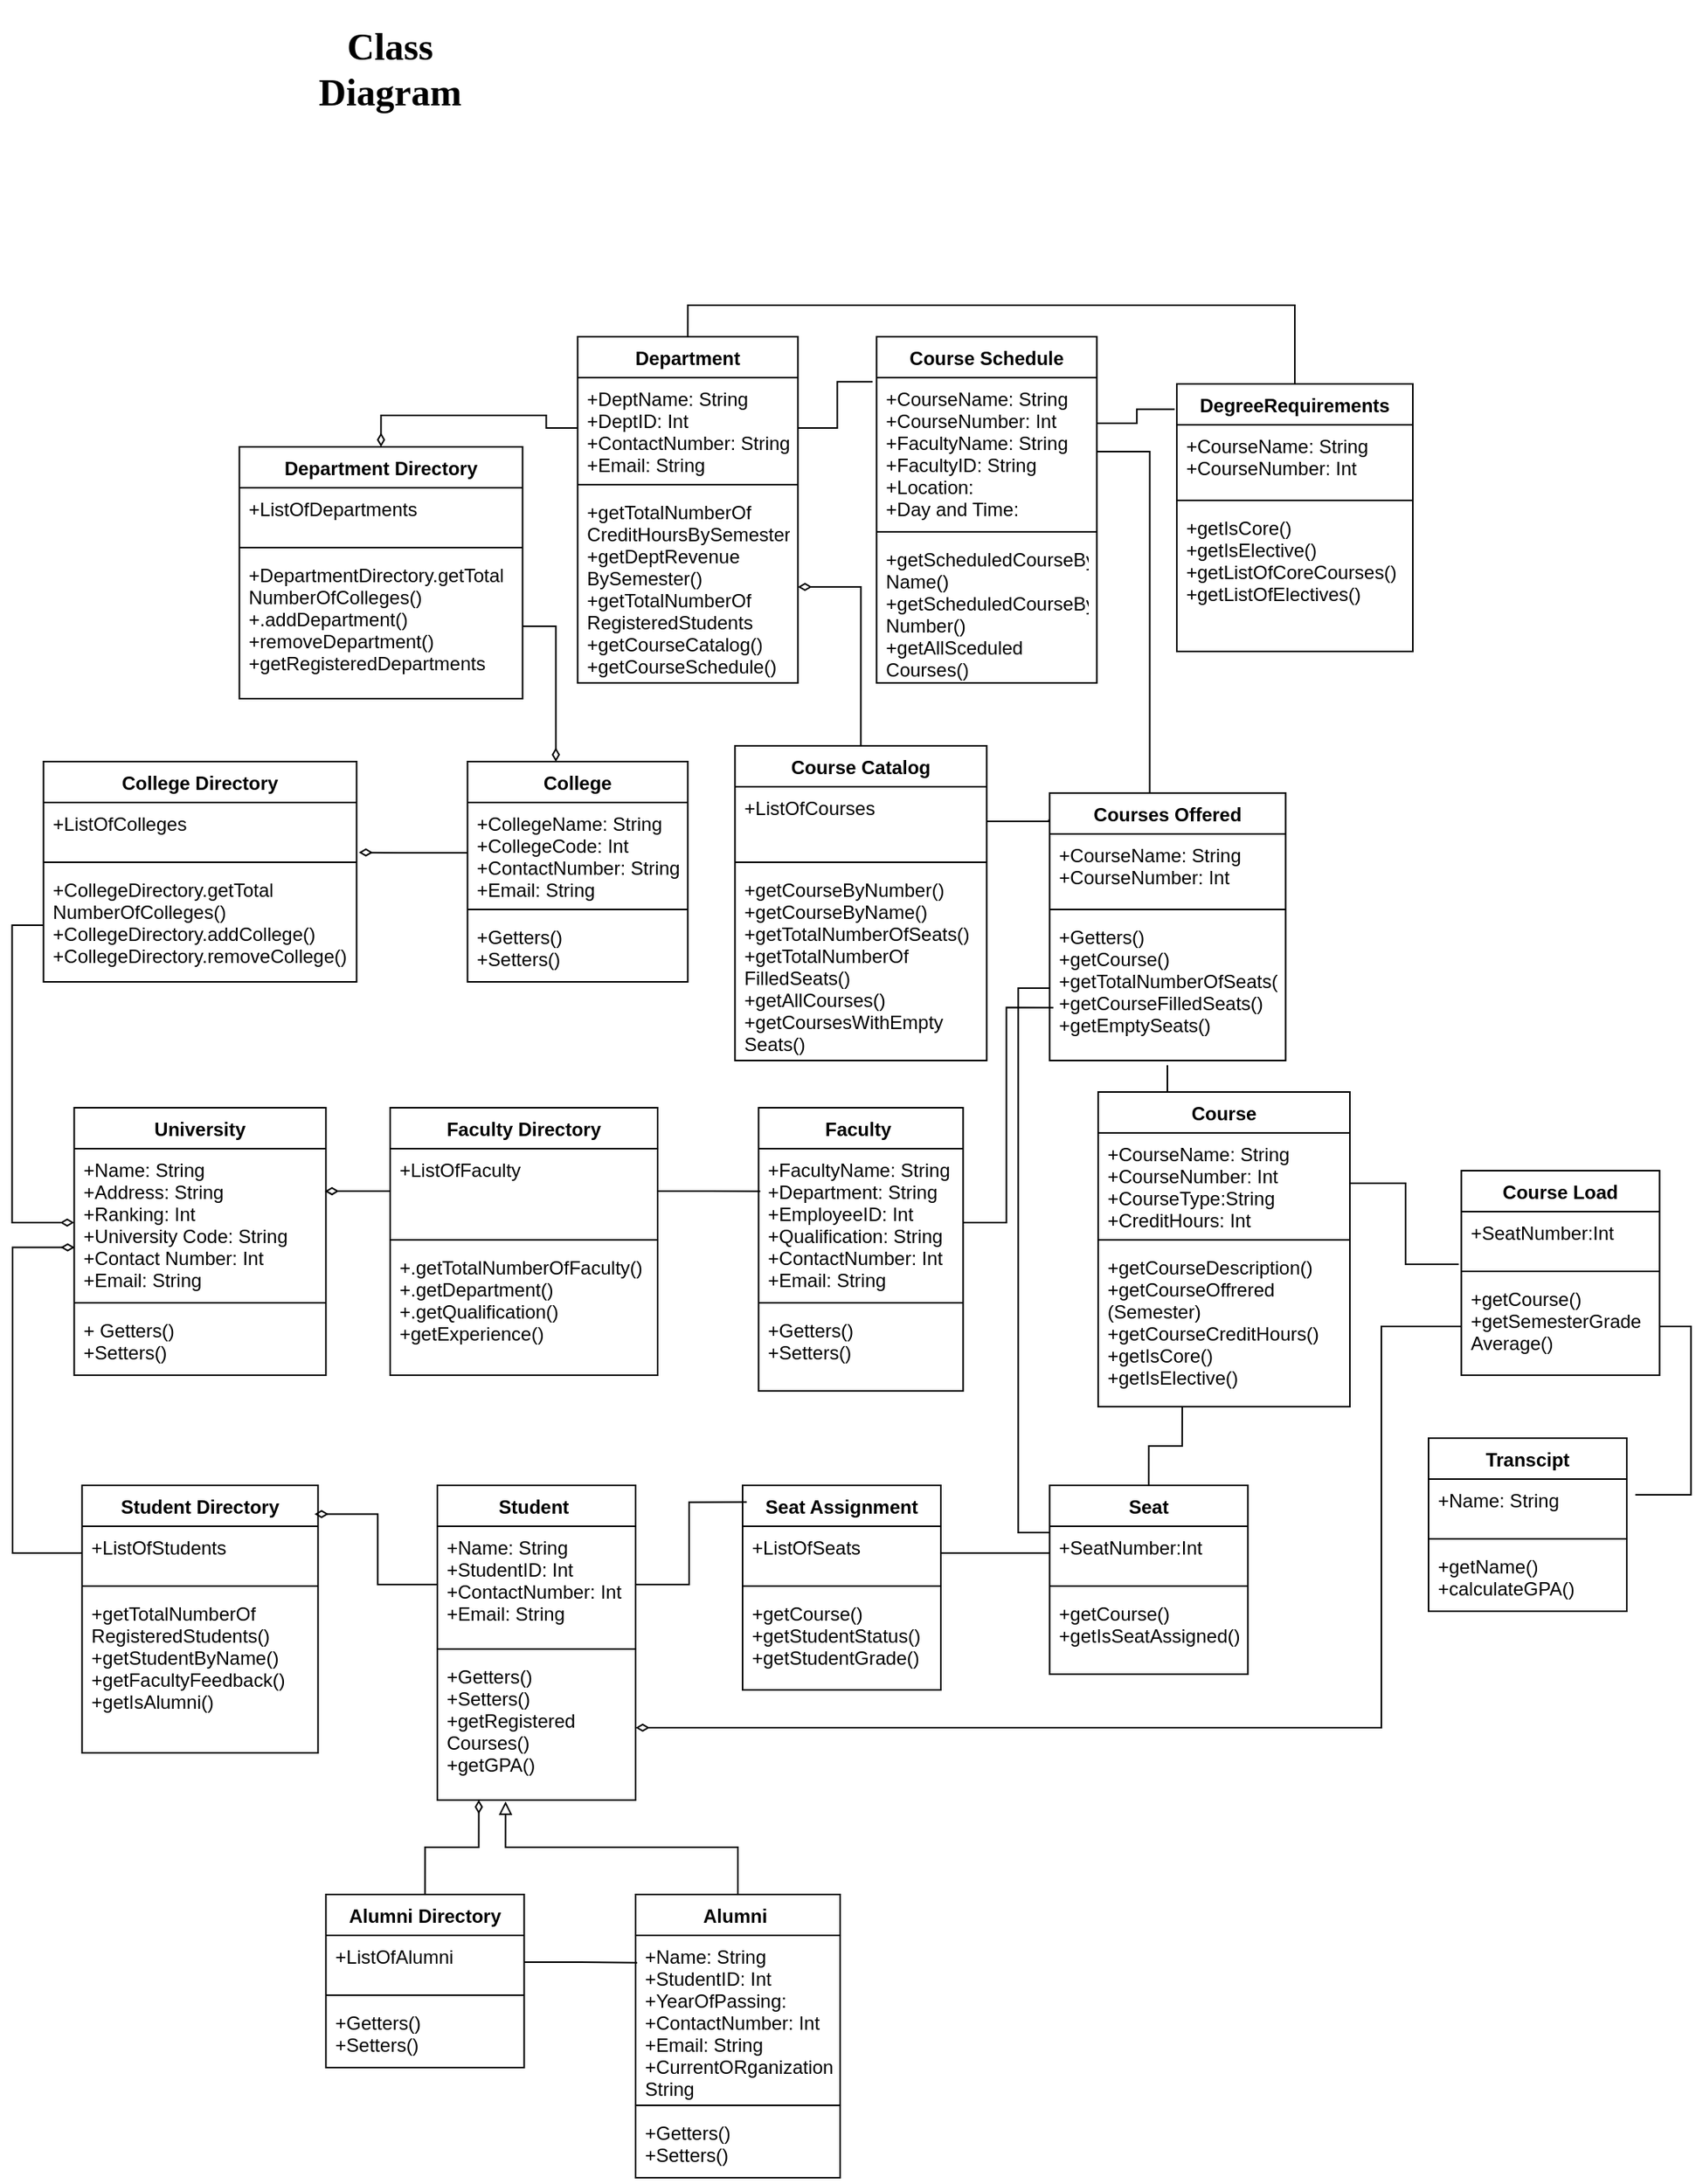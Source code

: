 <mxfile version="12.7.7" type="device"><diagram id="C5RBs43oDa-KdzZeNtuy" name="Page-1"><mxGraphModel dx="2048" dy="1814" grid="1" gridSize="10" guides="1" tooltips="1" connect="1" arrows="1" fold="1" page="1" pageScale="1" pageWidth="827" pageHeight="1169" math="0" shadow="0"><root><mxCell id="WIyWlLk6GJQsqaUBKTNV-0"/><mxCell id="WIyWlLk6GJQsqaUBKTNV-1" parent="WIyWlLk6GJQsqaUBKTNV-0"/><mxCell id="NPdK6EDK2dZAeEgokAKD-0" value="&lt;h2&gt;&lt;font face=&quot;Times New Roman&quot; style=&quot;font-size: 24px&quot;&gt;Class Diagram&lt;/font&gt;&lt;/h2&gt;" style="text;html=1;strokeColor=none;fillColor=none;align=center;verticalAlign=middle;whiteSpace=wrap;rounded=0;" vertex="1" parent="WIyWlLk6GJQsqaUBKTNV-1"><mxGeometry x="-370" y="-830" width="40" height="20" as="geometry"/></mxCell><mxCell id="NPdK6EDK2dZAeEgokAKD-1" value="University" style="swimlane;fontStyle=1;align=center;verticalAlign=top;childLayout=stackLayout;horizontal=1;startSize=26;horizontalStack=0;resizeParent=1;resizeParentMax=0;resizeLast=0;collapsible=1;marginBottom=0;" vertex="1" parent="WIyWlLk6GJQsqaUBKTNV-1"><mxGeometry x="-550.83" y="-160" width="160" height="170" as="geometry"/></mxCell><mxCell id="NPdK6EDK2dZAeEgokAKD-2" value="+Name: String &#10;+Address: String&#10;+Ranking: Int&#10;+University Code: String&#10;+Contact Number: Int&#10;+Email: String" style="text;strokeColor=none;fillColor=none;align=left;verticalAlign=top;spacingLeft=4;spacingRight=4;overflow=hidden;rotatable=0;points=[[0,0.5],[1,0.5]];portConstraint=eastwest;" vertex="1" parent="NPdK6EDK2dZAeEgokAKD-1"><mxGeometry y="26" width="160" height="94" as="geometry"/></mxCell><mxCell id="NPdK6EDK2dZAeEgokAKD-3" value="" style="line;strokeWidth=1;fillColor=none;align=left;verticalAlign=middle;spacingTop=-1;spacingLeft=3;spacingRight=3;rotatable=0;labelPosition=right;points=[];portConstraint=eastwest;" vertex="1" parent="NPdK6EDK2dZAeEgokAKD-1"><mxGeometry y="120" width="160" height="8" as="geometry"/></mxCell><mxCell id="NPdK6EDK2dZAeEgokAKD-4" value="+ Getters()&#10;+Setters()" style="text;strokeColor=none;fillColor=none;align=left;verticalAlign=top;spacingLeft=4;spacingRight=4;overflow=hidden;rotatable=0;points=[[0,0.5],[1,0.5]];portConstraint=eastwest;" vertex="1" parent="NPdK6EDK2dZAeEgokAKD-1"><mxGeometry y="128" width="160" height="42" as="geometry"/></mxCell><mxCell id="NPdK6EDK2dZAeEgokAKD-5" value="College Directory" style="swimlane;fontStyle=1;align=center;verticalAlign=top;childLayout=stackLayout;horizontal=1;startSize=26;horizontalStack=0;resizeParent=1;resizeParentMax=0;resizeLast=0;collapsible=1;marginBottom=0;" vertex="1" parent="WIyWlLk6GJQsqaUBKTNV-1"><mxGeometry x="-570.33" y="-380" width="199" height="140" as="geometry"/></mxCell><mxCell id="NPdK6EDK2dZAeEgokAKD-6" value="+ListOfColleges" style="text;strokeColor=none;fillColor=none;align=left;verticalAlign=top;spacingLeft=4;spacingRight=4;overflow=hidden;rotatable=0;points=[[0,0.5],[1,0.5]];portConstraint=eastwest;" vertex="1" parent="NPdK6EDK2dZAeEgokAKD-5"><mxGeometry y="26" width="199" height="34" as="geometry"/></mxCell><mxCell id="NPdK6EDK2dZAeEgokAKD-7" value="" style="line;strokeWidth=1;fillColor=none;align=left;verticalAlign=middle;spacingTop=-1;spacingLeft=3;spacingRight=3;rotatable=0;labelPosition=right;points=[];portConstraint=eastwest;" vertex="1" parent="NPdK6EDK2dZAeEgokAKD-5"><mxGeometry y="60" width="199" height="8" as="geometry"/></mxCell><mxCell id="NPdK6EDK2dZAeEgokAKD-8" value="+CollegeDirectory.getTotal&#10;NumberOfColleges()&#10;+CollegeDirectory.addCollege()&#10;+CollegeDirectory.removeCollege()" style="text;strokeColor=none;fillColor=none;align=left;verticalAlign=top;spacingLeft=4;spacingRight=4;overflow=hidden;rotatable=0;points=[[0,0.5],[1,0.5]];portConstraint=eastwest;" vertex="1" parent="NPdK6EDK2dZAeEgokAKD-5"><mxGeometry y="68" width="199" height="72" as="geometry"/></mxCell><mxCell id="NPdK6EDK2dZAeEgokAKD-13" value="Department Directory" style="swimlane;fontStyle=1;align=center;verticalAlign=top;childLayout=stackLayout;horizontal=1;startSize=26;horizontalStack=0;resizeParent=1;resizeParentMax=0;resizeLast=0;collapsible=1;marginBottom=0;" vertex="1" parent="WIyWlLk6GJQsqaUBKTNV-1"><mxGeometry x="-445.83" y="-580" width="180" height="160" as="geometry"/></mxCell><mxCell id="NPdK6EDK2dZAeEgokAKD-14" value="+ListOfDepartments" style="text;strokeColor=none;fillColor=none;align=left;verticalAlign=top;spacingLeft=4;spacingRight=4;overflow=hidden;rotatable=0;points=[[0,0.5],[1,0.5]];portConstraint=eastwest;" vertex="1" parent="NPdK6EDK2dZAeEgokAKD-13"><mxGeometry y="26" width="180" height="34" as="geometry"/></mxCell><mxCell id="NPdK6EDK2dZAeEgokAKD-15" value="" style="line;strokeWidth=1;fillColor=none;align=left;verticalAlign=middle;spacingTop=-1;spacingLeft=3;spacingRight=3;rotatable=0;labelPosition=right;points=[];portConstraint=eastwest;" vertex="1" parent="NPdK6EDK2dZAeEgokAKD-13"><mxGeometry y="60" width="180" height="8" as="geometry"/></mxCell><mxCell id="NPdK6EDK2dZAeEgokAKD-16" value="+DepartmentDirectory.getTotal&#10;NumberOfColleges()&#10;+.addDepartment()&#10;+removeDepartment()&#10;+getRegisteredDepartments" style="text;strokeColor=none;fillColor=none;align=left;verticalAlign=top;spacingLeft=4;spacingRight=4;overflow=hidden;rotatable=0;points=[[0,0.5],[1,0.5]];portConstraint=eastwest;" vertex="1" parent="NPdK6EDK2dZAeEgokAKD-13"><mxGeometry y="68" width="180" height="92" as="geometry"/></mxCell><mxCell id="NPdK6EDK2dZAeEgokAKD-23" value="Department" style="swimlane;fontStyle=1;align=center;verticalAlign=top;childLayout=stackLayout;horizontal=1;startSize=26;horizontalStack=0;resizeParent=1;resizeParentMax=0;resizeLast=0;collapsible=1;marginBottom=0;" vertex="1" parent="WIyWlLk6GJQsqaUBKTNV-1"><mxGeometry x="-230.83" y="-650" width="140" height="220" as="geometry"/></mxCell><mxCell id="NPdK6EDK2dZAeEgokAKD-24" value="+DeptName: String&#10;+DeptID: Int&#10;+ContactNumber: String&#10;+Email: String" style="text;strokeColor=none;fillColor=none;align=left;verticalAlign=top;spacingLeft=4;spacingRight=4;overflow=hidden;rotatable=0;points=[[0,0.5],[1,0.5]];portConstraint=eastwest;" vertex="1" parent="NPdK6EDK2dZAeEgokAKD-23"><mxGeometry y="26" width="140" height="64" as="geometry"/></mxCell><mxCell id="NPdK6EDK2dZAeEgokAKD-25" value="" style="line;strokeWidth=1;fillColor=none;align=left;verticalAlign=middle;spacingTop=-1;spacingLeft=3;spacingRight=3;rotatable=0;labelPosition=right;points=[];portConstraint=eastwest;" vertex="1" parent="NPdK6EDK2dZAeEgokAKD-23"><mxGeometry y="90" width="140" height="8" as="geometry"/></mxCell><mxCell id="NPdK6EDK2dZAeEgokAKD-26" value="+getTotalNumberOf&#10;CreditHoursBySemester()&#10;+getDeptRevenue&#10;BySemester()&#10;+getTotalNumberOf&#10;RegisteredStudents&#10;+getCourseCatalog()&#10;+getCourseSchedule()" style="text;strokeColor=none;fillColor=none;align=left;verticalAlign=top;spacingLeft=4;spacingRight=4;overflow=hidden;rotatable=0;points=[[0,0.5],[1,0.5]];portConstraint=eastwest;" vertex="1" parent="NPdK6EDK2dZAeEgokAKD-23"><mxGeometry y="98" width="140" height="122" as="geometry"/></mxCell><mxCell id="NPdK6EDK2dZAeEgokAKD-30" value="College" style="swimlane;fontStyle=1;align=center;verticalAlign=top;childLayout=stackLayout;horizontal=1;startSize=26;horizontalStack=0;resizeParent=1;resizeParentMax=0;resizeLast=0;collapsible=1;marginBottom=0;" vertex="1" parent="WIyWlLk6GJQsqaUBKTNV-1"><mxGeometry x="-300.83" y="-380" width="140" height="140" as="geometry"/></mxCell><mxCell id="NPdK6EDK2dZAeEgokAKD-31" value="+CollegeName: String&#10;+CollegeCode: Int&#10;+ContactNumber: String&#10;+Email: String" style="text;strokeColor=none;fillColor=none;align=left;verticalAlign=top;spacingLeft=4;spacingRight=4;overflow=hidden;rotatable=0;points=[[0,0.5],[1,0.5]];portConstraint=eastwest;" vertex="1" parent="NPdK6EDK2dZAeEgokAKD-30"><mxGeometry y="26" width="140" height="64" as="geometry"/></mxCell><mxCell id="NPdK6EDK2dZAeEgokAKD-32" value="" style="line;strokeWidth=1;fillColor=none;align=left;verticalAlign=middle;spacingTop=-1;spacingLeft=3;spacingRight=3;rotatable=0;labelPosition=right;points=[];portConstraint=eastwest;" vertex="1" parent="NPdK6EDK2dZAeEgokAKD-30"><mxGeometry y="90" width="140" height="8" as="geometry"/></mxCell><mxCell id="NPdK6EDK2dZAeEgokAKD-33" value="+Getters()&#10;+Setters()" style="text;strokeColor=none;fillColor=none;align=left;verticalAlign=top;spacingLeft=4;spacingRight=4;overflow=hidden;rotatable=0;points=[[0,0.5],[1,0.5]];portConstraint=eastwest;" vertex="1" parent="NPdK6EDK2dZAeEgokAKD-30"><mxGeometry y="98" width="140" height="42" as="geometry"/></mxCell><mxCell id="NPdK6EDK2dZAeEgokAKD-36" value="Faculty Directory" style="swimlane;fontStyle=1;align=center;verticalAlign=top;childLayout=stackLayout;horizontal=1;startSize=26;horizontalStack=0;resizeParent=1;resizeParentMax=0;resizeLast=0;collapsible=1;marginBottom=0;" vertex="1" parent="WIyWlLk6GJQsqaUBKTNV-1"><mxGeometry x="-350.0" y="-160" width="170" height="170" as="geometry"/></mxCell><mxCell id="NPdK6EDK2dZAeEgokAKD-37" value="+ListOfFaculty" style="text;strokeColor=none;fillColor=none;align=left;verticalAlign=top;spacingLeft=4;spacingRight=4;overflow=hidden;rotatable=0;points=[[0,0.5],[1,0.5]];portConstraint=eastwest;" vertex="1" parent="NPdK6EDK2dZAeEgokAKD-36"><mxGeometry y="26" width="170" height="54" as="geometry"/></mxCell><mxCell id="NPdK6EDK2dZAeEgokAKD-38" value="" style="line;strokeWidth=1;fillColor=none;align=left;verticalAlign=middle;spacingTop=-1;spacingLeft=3;spacingRight=3;rotatable=0;labelPosition=right;points=[];portConstraint=eastwest;" vertex="1" parent="NPdK6EDK2dZAeEgokAKD-36"><mxGeometry y="80" width="170" height="8" as="geometry"/></mxCell><mxCell id="NPdK6EDK2dZAeEgokAKD-39" value="+.getTotalNumberOfFaculty()&#10;+.getDepartment()&#10;+.getQualification()&#10;+getExperience()" style="text;strokeColor=none;fillColor=none;align=left;verticalAlign=top;spacingLeft=4;spacingRight=4;overflow=hidden;rotatable=0;points=[[0,0.5],[1,0.5]];portConstraint=eastwest;" vertex="1" parent="NPdK6EDK2dZAeEgokAKD-36"><mxGeometry y="88" width="170" height="82" as="geometry"/></mxCell><mxCell id="NPdK6EDK2dZAeEgokAKD-47" value="Faculty " style="swimlane;fontStyle=1;align=center;verticalAlign=top;childLayout=stackLayout;horizontal=1;startSize=26;horizontalStack=0;resizeParent=1;resizeParentMax=0;resizeLast=0;collapsible=1;marginBottom=0;" vertex="1" parent="WIyWlLk6GJQsqaUBKTNV-1"><mxGeometry x="-115.83" y="-160" width="130" height="180" as="geometry"/></mxCell><mxCell id="NPdK6EDK2dZAeEgokAKD-48" value="+FacultyName: String &#10;+Department: String&#10;+EmployeeID: Int&#10;+Qualification: String&#10;+ContactNumber: Int&#10;+Email: String&#10;" style="text;strokeColor=none;fillColor=none;align=left;verticalAlign=top;spacingLeft=4;spacingRight=4;overflow=hidden;rotatable=0;points=[[0,0.5],[1,0.5]];portConstraint=eastwest;" vertex="1" parent="NPdK6EDK2dZAeEgokAKD-47"><mxGeometry y="26" width="130" height="94" as="geometry"/></mxCell><mxCell id="NPdK6EDK2dZAeEgokAKD-49" value="" style="line;strokeWidth=1;fillColor=none;align=left;verticalAlign=middle;spacingTop=-1;spacingLeft=3;spacingRight=3;rotatable=0;labelPosition=right;points=[];portConstraint=eastwest;" vertex="1" parent="NPdK6EDK2dZAeEgokAKD-47"><mxGeometry y="120" width="130" height="8" as="geometry"/></mxCell><mxCell id="NPdK6EDK2dZAeEgokAKD-50" value="+Getters()&#10;+Setters()" style="text;strokeColor=none;fillColor=none;align=left;verticalAlign=top;spacingLeft=4;spacingRight=4;overflow=hidden;rotatable=0;points=[[0,0.5],[1,0.5]];portConstraint=eastwest;" vertex="1" parent="NPdK6EDK2dZAeEgokAKD-47"><mxGeometry y="128" width="130" height="52" as="geometry"/></mxCell><mxCell id="NPdK6EDK2dZAeEgokAKD-147" style="edgeStyle=orthogonalEdgeStyle;rounded=0;orthogonalLoop=1;jettySize=auto;html=1;exitX=0.5;exitY=0;exitDx=0;exitDy=0;entryX=0.499;entryY=1.033;entryDx=0;entryDy=0;entryPerimeter=0;endArrow=none;endFill=0;" edge="1" parent="WIyWlLk6GJQsqaUBKTNV-1" source="NPdK6EDK2dZAeEgokAKD-51" target="NPdK6EDK2dZAeEgokAKD-114"><mxGeometry relative="1" as="geometry"/></mxCell><mxCell id="NPdK6EDK2dZAeEgokAKD-51" value="Course" style="swimlane;fontStyle=1;align=center;verticalAlign=top;childLayout=stackLayout;horizontal=1;startSize=26;horizontalStack=0;resizeParent=1;resizeParentMax=0;resizeLast=0;collapsible=1;marginBottom=0;" vertex="1" parent="WIyWlLk6GJQsqaUBKTNV-1"><mxGeometry x="100.0" y="-170" width="160" height="200" as="geometry"/></mxCell><mxCell id="NPdK6EDK2dZAeEgokAKD-52" value="+CourseName: String&#10;+CourseNumber: Int&#10;+CourseType:String&#10;+CreditHours: Int" style="text;strokeColor=none;fillColor=none;align=left;verticalAlign=top;spacingLeft=4;spacingRight=4;overflow=hidden;rotatable=0;points=[[0,0.5],[1,0.5]];portConstraint=eastwest;" vertex="1" parent="NPdK6EDK2dZAeEgokAKD-51"><mxGeometry y="26" width="160" height="64" as="geometry"/></mxCell><mxCell id="NPdK6EDK2dZAeEgokAKD-53" value="" style="line;strokeWidth=1;fillColor=none;align=left;verticalAlign=middle;spacingTop=-1;spacingLeft=3;spacingRight=3;rotatable=0;labelPosition=right;points=[];portConstraint=eastwest;" vertex="1" parent="NPdK6EDK2dZAeEgokAKD-51"><mxGeometry y="90" width="160" height="8" as="geometry"/></mxCell><mxCell id="NPdK6EDK2dZAeEgokAKD-54" value="+getCourseDescription()&#10;+getCourseOffrered&#10;(Semester)&#10;+getCourseCreditHours()&#10;+getIsCore()&#10;+getIsElective()" style="text;strokeColor=none;fillColor=none;align=left;verticalAlign=top;spacingLeft=4;spacingRight=4;overflow=hidden;rotatable=0;points=[[0,0.5],[1,0.5]];portConstraint=eastwest;" vertex="1" parent="NPdK6EDK2dZAeEgokAKD-51"><mxGeometry y="98" width="160" height="102" as="geometry"/></mxCell><mxCell id="NPdK6EDK2dZAeEgokAKD-55" value="Student Directory" style="swimlane;fontStyle=1;align=center;verticalAlign=top;childLayout=stackLayout;horizontal=1;startSize=26;horizontalStack=0;resizeParent=1;resizeParentMax=0;resizeLast=0;collapsible=1;marginBottom=0;" vertex="1" parent="WIyWlLk6GJQsqaUBKTNV-1"><mxGeometry x="-545.83" y="80" width="150" height="170" as="geometry"/></mxCell><mxCell id="NPdK6EDK2dZAeEgokAKD-56" value="+ListOfStudents" style="text;strokeColor=none;fillColor=none;align=left;verticalAlign=top;spacingLeft=4;spacingRight=4;overflow=hidden;rotatable=0;points=[[0,0.5],[1,0.5]];portConstraint=eastwest;" vertex="1" parent="NPdK6EDK2dZAeEgokAKD-55"><mxGeometry y="26" width="150" height="34" as="geometry"/></mxCell><mxCell id="NPdK6EDK2dZAeEgokAKD-57" value="" style="line;strokeWidth=1;fillColor=none;align=left;verticalAlign=middle;spacingTop=-1;spacingLeft=3;spacingRight=3;rotatable=0;labelPosition=right;points=[];portConstraint=eastwest;" vertex="1" parent="NPdK6EDK2dZAeEgokAKD-55"><mxGeometry y="60" width="150" height="8" as="geometry"/></mxCell><mxCell id="NPdK6EDK2dZAeEgokAKD-58" value="+getTotalNumberOf&#10;RegisteredStudents()&#10;+getStudentByName()&#10;+getFacultyFeedback()&#10;+getIsAlumni()&#10;" style="text;strokeColor=none;fillColor=none;align=left;verticalAlign=top;spacingLeft=4;spacingRight=4;overflow=hidden;rotatable=0;points=[[0,0.5],[1,0.5]];portConstraint=eastwest;" vertex="1" parent="NPdK6EDK2dZAeEgokAKD-55"><mxGeometry y="68" width="150" height="102" as="geometry"/></mxCell><mxCell id="NPdK6EDK2dZAeEgokAKD-60" value="Student " style="swimlane;fontStyle=1;align=center;verticalAlign=top;childLayout=stackLayout;horizontal=1;startSize=26;horizontalStack=0;resizeParent=1;resizeParentMax=0;resizeLast=0;collapsible=1;marginBottom=0;" vertex="1" parent="WIyWlLk6GJQsqaUBKTNV-1"><mxGeometry x="-320" y="80" width="126" height="200" as="geometry"/></mxCell><mxCell id="NPdK6EDK2dZAeEgokAKD-61" value="+Name: String&#10;+StudentID: Int&#10;+ContactNumber: Int&#10;+Email: String" style="text;strokeColor=none;fillColor=none;align=left;verticalAlign=top;spacingLeft=4;spacingRight=4;overflow=hidden;rotatable=0;points=[[0,0.5],[1,0.5]];portConstraint=eastwest;" vertex="1" parent="NPdK6EDK2dZAeEgokAKD-60"><mxGeometry y="26" width="126" height="74" as="geometry"/></mxCell><mxCell id="NPdK6EDK2dZAeEgokAKD-62" value="" style="line;strokeWidth=1;fillColor=none;align=left;verticalAlign=middle;spacingTop=-1;spacingLeft=3;spacingRight=3;rotatable=0;labelPosition=right;points=[];portConstraint=eastwest;" vertex="1" parent="NPdK6EDK2dZAeEgokAKD-60"><mxGeometry y="100" width="126" height="8" as="geometry"/></mxCell><mxCell id="NPdK6EDK2dZAeEgokAKD-63" value="+Getters()&#10;+Setters()&#10;+getRegistered&#10;Courses()&#10;+getGPA()&#10;" style="text;strokeColor=none;fillColor=none;align=left;verticalAlign=top;spacingLeft=4;spacingRight=4;overflow=hidden;rotatable=0;points=[[0,0.5],[1,0.5]];portConstraint=eastwest;" vertex="1" parent="NPdK6EDK2dZAeEgokAKD-60"><mxGeometry y="108" width="126" height="92" as="geometry"/></mxCell><mxCell id="NPdK6EDK2dZAeEgokAKD-159" style="edgeStyle=orthogonalEdgeStyle;rounded=0;orthogonalLoop=1;jettySize=auto;html=1;exitX=0.5;exitY=0;exitDx=0;exitDy=0;entryX=0.334;entryY=1.005;entryDx=0;entryDy=0;entryPerimeter=0;endArrow=none;endFill=0;" edge="1" parent="WIyWlLk6GJQsqaUBKTNV-1" source="NPdK6EDK2dZAeEgokAKD-65" target="NPdK6EDK2dZAeEgokAKD-54"><mxGeometry relative="1" as="geometry"/></mxCell><mxCell id="NPdK6EDK2dZAeEgokAKD-65" value="Seat" style="swimlane;fontStyle=1;align=center;verticalAlign=top;childLayout=stackLayout;horizontal=1;startSize=26;horizontalStack=0;resizeParent=1;resizeParentMax=0;resizeLast=0;collapsible=1;marginBottom=0;" vertex="1" parent="WIyWlLk6GJQsqaUBKTNV-1"><mxGeometry x="69.17" y="80" width="126" height="120" as="geometry"/></mxCell><mxCell id="NPdK6EDK2dZAeEgokAKD-66" value="+SeatNumber:Int" style="text;strokeColor=none;fillColor=none;align=left;verticalAlign=top;spacingLeft=4;spacingRight=4;overflow=hidden;rotatable=0;points=[[0,0.5],[1,0.5]];portConstraint=eastwest;" vertex="1" parent="NPdK6EDK2dZAeEgokAKD-65"><mxGeometry y="26" width="126" height="34" as="geometry"/></mxCell><mxCell id="NPdK6EDK2dZAeEgokAKD-67" value="" style="line;strokeWidth=1;fillColor=none;align=left;verticalAlign=middle;spacingTop=-1;spacingLeft=3;spacingRight=3;rotatable=0;labelPosition=right;points=[];portConstraint=eastwest;" vertex="1" parent="NPdK6EDK2dZAeEgokAKD-65"><mxGeometry y="60" width="126" height="8" as="geometry"/></mxCell><mxCell id="NPdK6EDK2dZAeEgokAKD-68" value="+getCourse()&#10;+getIsSeatAssigned()" style="text;strokeColor=none;fillColor=none;align=left;verticalAlign=top;spacingLeft=4;spacingRight=4;overflow=hidden;rotatable=0;points=[[0,0.5],[1,0.5]];portConstraint=eastwest;" vertex="1" parent="NPdK6EDK2dZAeEgokAKD-65"><mxGeometry y="68" width="126" height="52" as="geometry"/></mxCell><mxCell id="NPdK6EDK2dZAeEgokAKD-139" style="edgeStyle=orthogonalEdgeStyle;rounded=0;orthogonalLoop=1;jettySize=auto;html=1;exitX=0.5;exitY=0;exitDx=0;exitDy=0;entryX=1;entryY=0.5;entryDx=0;entryDy=0;endArrow=diamondThin;endFill=0;" edge="1" parent="WIyWlLk6GJQsqaUBKTNV-1" source="NPdK6EDK2dZAeEgokAKD-73" target="NPdK6EDK2dZAeEgokAKD-26"><mxGeometry relative="1" as="geometry"/></mxCell><mxCell id="NPdK6EDK2dZAeEgokAKD-73" value="Course Catalog" style="swimlane;fontStyle=1;align=center;verticalAlign=top;childLayout=stackLayout;horizontal=1;startSize=26;horizontalStack=0;resizeParent=1;resizeParentMax=0;resizeLast=0;collapsible=1;marginBottom=0;" vertex="1" parent="WIyWlLk6GJQsqaUBKTNV-1"><mxGeometry x="-130.83" y="-390" width="160" height="200" as="geometry"/></mxCell><mxCell id="NPdK6EDK2dZAeEgokAKD-74" value="+ListOfCourses" style="text;strokeColor=none;fillColor=none;align=left;verticalAlign=top;spacingLeft=4;spacingRight=4;overflow=hidden;rotatable=0;points=[[0,0.5],[1,0.5]];portConstraint=eastwest;" vertex="1" parent="NPdK6EDK2dZAeEgokAKD-73"><mxGeometry y="26" width="160" height="44" as="geometry"/></mxCell><mxCell id="NPdK6EDK2dZAeEgokAKD-75" value="" style="line;strokeWidth=1;fillColor=none;align=left;verticalAlign=middle;spacingTop=-1;spacingLeft=3;spacingRight=3;rotatable=0;labelPosition=right;points=[];portConstraint=eastwest;" vertex="1" parent="NPdK6EDK2dZAeEgokAKD-73"><mxGeometry y="70" width="160" height="8" as="geometry"/></mxCell><mxCell id="NPdK6EDK2dZAeEgokAKD-76" value="+getCourseByNumber()&#10;+getCourseByName()&#10;+getTotalNumberOfSeats()&#10;+getTotalNumberOf&#10;FilledSeats()&#10;+getAllCourses()&#10;+getCoursesWithEmpty&#10;Seats()" style="text;strokeColor=none;fillColor=none;align=left;verticalAlign=top;spacingLeft=4;spacingRight=4;overflow=hidden;rotatable=0;points=[[0,0.5],[1,0.5]];portConstraint=eastwest;" vertex="1" parent="NPdK6EDK2dZAeEgokAKD-73"><mxGeometry y="78" width="160" height="122" as="geometry"/></mxCell><mxCell id="NPdK6EDK2dZAeEgokAKD-145" style="edgeStyle=orthogonalEdgeStyle;rounded=0;orthogonalLoop=1;jettySize=auto;html=1;exitX=1;exitY=0.25;exitDx=0;exitDy=0;entryX=-0.009;entryY=-0.225;entryDx=0;entryDy=0;entryPerimeter=0;endArrow=none;endFill=0;" edge="1" parent="WIyWlLk6GJQsqaUBKTNV-1" source="NPdK6EDK2dZAeEgokAKD-82" target="NPdK6EDK2dZAeEgokAKD-108"><mxGeometry relative="1" as="geometry"/></mxCell><mxCell id="NPdK6EDK2dZAeEgokAKD-82" value="Course Schedule" style="swimlane;fontStyle=1;align=center;verticalAlign=top;childLayout=stackLayout;horizontal=1;startSize=26;horizontalStack=0;resizeParent=1;resizeParentMax=0;resizeLast=0;collapsible=1;marginBottom=0;" vertex="1" parent="WIyWlLk6GJQsqaUBKTNV-1"><mxGeometry x="-40.83" y="-650" width="140" height="220" as="geometry"/></mxCell><mxCell id="NPdK6EDK2dZAeEgokAKD-83" value="+CourseName: String&#10;+CourseNumber: Int&#10;+FacultyName: String&#10;+FacultyID: String&#10;+Location:&#10;+Day and Time:" style="text;strokeColor=none;fillColor=none;align=left;verticalAlign=top;spacingLeft=4;spacingRight=4;overflow=hidden;rotatable=0;points=[[0,0.5],[1,0.5]];portConstraint=eastwest;" vertex="1" parent="NPdK6EDK2dZAeEgokAKD-82"><mxGeometry y="26" width="140" height="94" as="geometry"/></mxCell><mxCell id="NPdK6EDK2dZAeEgokAKD-84" value="" style="line;strokeWidth=1;fillColor=none;align=left;verticalAlign=middle;spacingTop=-1;spacingLeft=3;spacingRight=3;rotatable=0;labelPosition=right;points=[];portConstraint=eastwest;" vertex="1" parent="NPdK6EDK2dZAeEgokAKD-82"><mxGeometry y="120" width="140" height="8" as="geometry"/></mxCell><mxCell id="NPdK6EDK2dZAeEgokAKD-85" value="+getScheduledCourseBy&#10;Name()&#10;+getScheduledCourseBy&#10;Number()&#10;+getAllSceduled&#10;Courses()" style="text;strokeColor=none;fillColor=none;align=left;verticalAlign=top;spacingLeft=4;spacingRight=4;overflow=hidden;rotatable=0;points=[[0,0.5],[1,0.5]];portConstraint=eastwest;" vertex="1" parent="NPdK6EDK2dZAeEgokAKD-82"><mxGeometry y="128" width="140" height="92" as="geometry"/></mxCell><mxCell id="NPdK6EDK2dZAeEgokAKD-125" style="edgeStyle=orthogonalEdgeStyle;rounded=0;orthogonalLoop=1;jettySize=auto;html=1;exitX=0.5;exitY=0;exitDx=0;exitDy=0;entryX=0.209;entryY=0.999;entryDx=0;entryDy=0;entryPerimeter=0;endArrow=diamondThin;endFill=0;" edge="1" parent="WIyWlLk6GJQsqaUBKTNV-1" source="NPdK6EDK2dZAeEgokAKD-86" target="NPdK6EDK2dZAeEgokAKD-63"><mxGeometry relative="1" as="geometry"/></mxCell><mxCell id="NPdK6EDK2dZAeEgokAKD-86" value="Alumni Directory" style="swimlane;fontStyle=1;align=center;verticalAlign=top;childLayout=stackLayout;horizontal=1;startSize=26;horizontalStack=0;resizeParent=1;resizeParentMax=0;resizeLast=0;collapsible=1;marginBottom=0;" vertex="1" parent="WIyWlLk6GJQsqaUBKTNV-1"><mxGeometry x="-390.83" y="340" width="126" height="110" as="geometry"/></mxCell><mxCell id="NPdK6EDK2dZAeEgokAKD-87" value="+ListOfAlumni" style="text;strokeColor=none;fillColor=none;align=left;verticalAlign=top;spacingLeft=4;spacingRight=4;overflow=hidden;rotatable=0;points=[[0,0.5],[1,0.5]];portConstraint=eastwest;" vertex="1" parent="NPdK6EDK2dZAeEgokAKD-86"><mxGeometry y="26" width="126" height="34" as="geometry"/></mxCell><mxCell id="NPdK6EDK2dZAeEgokAKD-88" value="" style="line;strokeWidth=1;fillColor=none;align=left;verticalAlign=middle;spacingTop=-1;spacingLeft=3;spacingRight=3;rotatable=0;labelPosition=right;points=[];portConstraint=eastwest;" vertex="1" parent="NPdK6EDK2dZAeEgokAKD-86"><mxGeometry y="60" width="126" height="8" as="geometry"/></mxCell><mxCell id="NPdK6EDK2dZAeEgokAKD-89" value="+Getters()&#10;+Setters()" style="text;strokeColor=none;fillColor=none;align=left;verticalAlign=top;spacingLeft=4;spacingRight=4;overflow=hidden;rotatable=0;points=[[0,0.5],[1,0.5]];portConstraint=eastwest;" vertex="1" parent="NPdK6EDK2dZAeEgokAKD-86"><mxGeometry y="68" width="126" height="42" as="geometry"/></mxCell><mxCell id="NPdK6EDK2dZAeEgokAKD-123" style="edgeStyle=orthogonalEdgeStyle;rounded=0;orthogonalLoop=1;jettySize=auto;html=1;exitX=0.5;exitY=0;exitDx=0;exitDy=0;entryX=0.344;entryY=1.009;entryDx=0;entryDy=0;entryPerimeter=0;endArrow=block;endFill=0;" edge="1" parent="WIyWlLk6GJQsqaUBKTNV-1" source="NPdK6EDK2dZAeEgokAKD-90" target="NPdK6EDK2dZAeEgokAKD-63"><mxGeometry relative="1" as="geometry"/></mxCell><mxCell id="NPdK6EDK2dZAeEgokAKD-90" value="Alumni " style="swimlane;fontStyle=1;align=center;verticalAlign=top;childLayout=stackLayout;horizontal=1;startSize=26;horizontalStack=0;resizeParent=1;resizeParentMax=0;resizeLast=0;collapsible=1;marginBottom=0;" vertex="1" parent="WIyWlLk6GJQsqaUBKTNV-1"><mxGeometry x="-194.0" y="340" width="130" height="180" as="geometry"/></mxCell><mxCell id="NPdK6EDK2dZAeEgokAKD-91" value="+Name: String&#10;+StudentID: Int&#10;+YearOfPassing:&#10;+ContactNumber: Int&#10;+Email: String&#10;+CurrentORganization:&#10;String" style="text;strokeColor=none;fillColor=none;align=left;verticalAlign=top;spacingLeft=4;spacingRight=4;overflow=hidden;rotatable=0;points=[[0,0.5],[1,0.5]];portConstraint=eastwest;" vertex="1" parent="NPdK6EDK2dZAeEgokAKD-90"><mxGeometry y="26" width="130" height="104" as="geometry"/></mxCell><mxCell id="NPdK6EDK2dZAeEgokAKD-92" value="" style="line;strokeWidth=1;fillColor=none;align=left;verticalAlign=middle;spacingTop=-1;spacingLeft=3;spacingRight=3;rotatable=0;labelPosition=right;points=[];portConstraint=eastwest;" vertex="1" parent="NPdK6EDK2dZAeEgokAKD-90"><mxGeometry y="130" width="130" height="8" as="geometry"/></mxCell><mxCell id="NPdK6EDK2dZAeEgokAKD-93" value="+Getters()&#10;+Setters()" style="text;strokeColor=none;fillColor=none;align=left;verticalAlign=top;spacingLeft=4;spacingRight=4;overflow=hidden;rotatable=0;points=[[0,0.5],[1,0.5]];portConstraint=eastwest;" vertex="1" parent="NPdK6EDK2dZAeEgokAKD-90"><mxGeometry y="138" width="130" height="42" as="geometry"/></mxCell><mxCell id="NPdK6EDK2dZAeEgokAKD-95" value="Seat Assignment" style="swimlane;fontStyle=1;align=center;verticalAlign=top;childLayout=stackLayout;horizontal=1;startSize=26;horizontalStack=0;resizeParent=1;resizeParentMax=0;resizeLast=0;collapsible=1;marginBottom=0;" vertex="1" parent="WIyWlLk6GJQsqaUBKTNV-1"><mxGeometry x="-126.0" y="80" width="126" height="130" as="geometry"/></mxCell><mxCell id="NPdK6EDK2dZAeEgokAKD-96" value="+ListOfSeats" style="text;strokeColor=none;fillColor=none;align=left;verticalAlign=top;spacingLeft=4;spacingRight=4;overflow=hidden;rotatable=0;points=[[0,0.5],[1,0.5]];portConstraint=eastwest;" vertex="1" parent="NPdK6EDK2dZAeEgokAKD-95"><mxGeometry y="26" width="126" height="34" as="geometry"/></mxCell><mxCell id="NPdK6EDK2dZAeEgokAKD-97" value="" style="line;strokeWidth=1;fillColor=none;align=left;verticalAlign=middle;spacingTop=-1;spacingLeft=3;spacingRight=3;rotatable=0;labelPosition=right;points=[];portConstraint=eastwest;" vertex="1" parent="NPdK6EDK2dZAeEgokAKD-95"><mxGeometry y="60" width="126" height="8" as="geometry"/></mxCell><mxCell id="NPdK6EDK2dZAeEgokAKD-98" value="+getCourse()&#10;+getStudentStatus()&#10;+getStudentGrade()" style="text;strokeColor=none;fillColor=none;align=left;verticalAlign=top;spacingLeft=4;spacingRight=4;overflow=hidden;rotatable=0;points=[[0,0.5],[1,0.5]];portConstraint=eastwest;" vertex="1" parent="NPdK6EDK2dZAeEgokAKD-95"><mxGeometry y="68" width="126" height="62" as="geometry"/></mxCell><mxCell id="NPdK6EDK2dZAeEgokAKD-99" value="Course Load" style="swimlane;fontStyle=1;align=center;verticalAlign=top;childLayout=stackLayout;horizontal=1;startSize=26;horizontalStack=0;resizeParent=1;resizeParentMax=0;resizeLast=0;collapsible=1;marginBottom=0;" vertex="1" parent="WIyWlLk6GJQsqaUBKTNV-1"><mxGeometry x="330.83" y="-120" width="126" height="130" as="geometry"/></mxCell><mxCell id="NPdK6EDK2dZAeEgokAKD-100" value="+SeatNumber:Int" style="text;strokeColor=none;fillColor=none;align=left;verticalAlign=top;spacingLeft=4;spacingRight=4;overflow=hidden;rotatable=0;points=[[0,0.5],[1,0.5]];portConstraint=eastwest;" vertex="1" parent="NPdK6EDK2dZAeEgokAKD-99"><mxGeometry y="26" width="126" height="34" as="geometry"/></mxCell><mxCell id="NPdK6EDK2dZAeEgokAKD-101" value="" style="line;strokeWidth=1;fillColor=none;align=left;verticalAlign=middle;spacingTop=-1;spacingLeft=3;spacingRight=3;rotatable=0;labelPosition=right;points=[];portConstraint=eastwest;" vertex="1" parent="NPdK6EDK2dZAeEgokAKD-99"><mxGeometry y="60" width="126" height="8" as="geometry"/></mxCell><mxCell id="NPdK6EDK2dZAeEgokAKD-102" value="+getCourse()&#10;+getSemesterGrade&#10;Average()" style="text;strokeColor=none;fillColor=none;align=left;verticalAlign=top;spacingLeft=4;spacingRight=4;overflow=hidden;rotatable=0;points=[[0,0.5],[1,0.5]];portConstraint=eastwest;" vertex="1" parent="NPdK6EDK2dZAeEgokAKD-99"><mxGeometry y="68" width="126" height="62" as="geometry"/></mxCell><mxCell id="NPdK6EDK2dZAeEgokAKD-103" value="Transcipt" style="swimlane;fontStyle=1;align=center;verticalAlign=top;childLayout=stackLayout;horizontal=1;startSize=26;horizontalStack=0;resizeParent=1;resizeParentMax=0;resizeLast=0;collapsible=1;marginBottom=0;" vertex="1" parent="WIyWlLk6GJQsqaUBKTNV-1"><mxGeometry x="310" y="50" width="126" height="110" as="geometry"/></mxCell><mxCell id="NPdK6EDK2dZAeEgokAKD-104" value="+Name: String" style="text;strokeColor=none;fillColor=none;align=left;verticalAlign=top;spacingLeft=4;spacingRight=4;overflow=hidden;rotatable=0;points=[[0,0.5],[1,0.5]];portConstraint=eastwest;" vertex="1" parent="NPdK6EDK2dZAeEgokAKD-103"><mxGeometry y="26" width="126" height="34" as="geometry"/></mxCell><mxCell id="NPdK6EDK2dZAeEgokAKD-105" value="" style="line;strokeWidth=1;fillColor=none;align=left;verticalAlign=middle;spacingTop=-1;spacingLeft=3;spacingRight=3;rotatable=0;labelPosition=right;points=[];portConstraint=eastwest;" vertex="1" parent="NPdK6EDK2dZAeEgokAKD-103"><mxGeometry y="60" width="126" height="8" as="geometry"/></mxCell><mxCell id="NPdK6EDK2dZAeEgokAKD-106" value="+getName()&#10;+calculateGPA()" style="text;strokeColor=none;fillColor=none;align=left;verticalAlign=top;spacingLeft=4;spacingRight=4;overflow=hidden;rotatable=0;points=[[0,0.5],[1,0.5]];portConstraint=eastwest;" vertex="1" parent="NPdK6EDK2dZAeEgokAKD-103"><mxGeometry y="68" width="126" height="42" as="geometry"/></mxCell><mxCell id="NPdK6EDK2dZAeEgokAKD-144" style="edgeStyle=orthogonalEdgeStyle;rounded=0;orthogonalLoop=1;jettySize=auto;html=1;exitX=0.5;exitY=0;exitDx=0;exitDy=0;entryX=0.5;entryY=0;entryDx=0;entryDy=0;endArrow=none;endFill=0;" edge="1" parent="WIyWlLk6GJQsqaUBKTNV-1" source="NPdK6EDK2dZAeEgokAKD-107" target="NPdK6EDK2dZAeEgokAKD-23"><mxGeometry relative="1" as="geometry"/></mxCell><mxCell id="NPdK6EDK2dZAeEgokAKD-107" value="DegreeRequirements" style="swimlane;fontStyle=1;align=center;verticalAlign=top;childLayout=stackLayout;horizontal=1;startSize=26;horizontalStack=0;resizeParent=1;resizeParentMax=0;resizeLast=0;collapsible=1;marginBottom=0;" vertex="1" parent="WIyWlLk6GJQsqaUBKTNV-1"><mxGeometry x="150" y="-620" width="150" height="170" as="geometry"/></mxCell><mxCell id="NPdK6EDK2dZAeEgokAKD-108" value="+CourseName: String&#10;+CourseNumber: Int" style="text;strokeColor=none;fillColor=none;align=left;verticalAlign=top;spacingLeft=4;spacingRight=4;overflow=hidden;rotatable=0;points=[[0,0.5],[1,0.5]];portConstraint=eastwest;" vertex="1" parent="NPdK6EDK2dZAeEgokAKD-107"><mxGeometry y="26" width="150" height="44" as="geometry"/></mxCell><mxCell id="NPdK6EDK2dZAeEgokAKD-109" value="" style="line;strokeWidth=1;fillColor=none;align=left;verticalAlign=middle;spacingTop=-1;spacingLeft=3;spacingRight=3;rotatable=0;labelPosition=right;points=[];portConstraint=eastwest;" vertex="1" parent="NPdK6EDK2dZAeEgokAKD-107"><mxGeometry y="70" width="150" height="8" as="geometry"/></mxCell><mxCell id="NPdK6EDK2dZAeEgokAKD-110" value="+getIsCore()&#10;+getIsElective()&#10;+getListOfCoreCourses()&#10;+getListOfElectives()" style="text;strokeColor=none;fillColor=none;align=left;verticalAlign=top;spacingLeft=4;spacingRight=4;overflow=hidden;rotatable=0;points=[[0,0.5],[1,0.5]];portConstraint=eastwest;" vertex="1" parent="NPdK6EDK2dZAeEgokAKD-107"><mxGeometry y="78" width="150" height="92" as="geometry"/></mxCell><mxCell id="NPdK6EDK2dZAeEgokAKD-111" value="Courses Offered" style="swimlane;fontStyle=1;align=center;verticalAlign=top;childLayout=stackLayout;horizontal=1;startSize=26;horizontalStack=0;resizeParent=1;resizeParentMax=0;resizeLast=0;collapsible=1;marginBottom=0;" vertex="1" parent="WIyWlLk6GJQsqaUBKTNV-1"><mxGeometry x="69.17" y="-360" width="150" height="170" as="geometry"/></mxCell><mxCell id="NPdK6EDK2dZAeEgokAKD-112" value="+CourseName: String&#10;+CourseNumber: Int" style="text;strokeColor=none;fillColor=none;align=left;verticalAlign=top;spacingLeft=4;spacingRight=4;overflow=hidden;rotatable=0;points=[[0,0.5],[1,0.5]];portConstraint=eastwest;" vertex="1" parent="NPdK6EDK2dZAeEgokAKD-111"><mxGeometry y="26" width="150" height="44" as="geometry"/></mxCell><mxCell id="NPdK6EDK2dZAeEgokAKD-113" value="" style="line;strokeWidth=1;fillColor=none;align=left;verticalAlign=middle;spacingTop=-1;spacingLeft=3;spacingRight=3;rotatable=0;labelPosition=right;points=[];portConstraint=eastwest;" vertex="1" parent="NPdK6EDK2dZAeEgokAKD-111"><mxGeometry y="70" width="150" height="8" as="geometry"/></mxCell><mxCell id="NPdK6EDK2dZAeEgokAKD-114" value="+Getters()&#10;+getCourse()&#10;+getTotalNumberOfSeats()&#10;+getCourseFilledSeats()&#10;+getEmptySeats()" style="text;strokeColor=none;fillColor=none;align=left;verticalAlign=top;spacingLeft=4;spacingRight=4;overflow=hidden;rotatable=0;points=[[0,0.5],[1,0.5]];portConstraint=eastwest;" vertex="1" parent="NPdK6EDK2dZAeEgokAKD-111"><mxGeometry y="78" width="150" height="92" as="geometry"/></mxCell><mxCell id="NPdK6EDK2dZAeEgokAKD-115" style="edgeStyle=orthogonalEdgeStyle;rounded=0;orthogonalLoop=1;jettySize=auto;html=1;exitX=0;exitY=0.5;exitDx=0;exitDy=0;entryX=0;entryY=0.5;entryDx=0;entryDy=0;endArrow=diamondThin;endFill=0;" edge="1" parent="WIyWlLk6GJQsqaUBKTNV-1" source="NPdK6EDK2dZAeEgokAKD-8" target="NPdK6EDK2dZAeEgokAKD-2"><mxGeometry relative="1" as="geometry"/></mxCell><mxCell id="NPdK6EDK2dZAeEgokAKD-116" style="edgeStyle=orthogonalEdgeStyle;rounded=0;orthogonalLoop=1;jettySize=auto;html=1;exitX=0;exitY=0.5;exitDx=0;exitDy=0;entryX=0.002;entryY=0.668;entryDx=0;entryDy=0;entryPerimeter=0;endArrow=diamondThin;endFill=0;" edge="1" parent="WIyWlLk6GJQsqaUBKTNV-1" source="NPdK6EDK2dZAeEgokAKD-56" target="NPdK6EDK2dZAeEgokAKD-2"><mxGeometry relative="1" as="geometry"><Array as="points"><mxPoint x="-590" y="123"/><mxPoint x="-590" y="-71"/></Array></mxGeometry></mxCell><mxCell id="NPdK6EDK2dZAeEgokAKD-119" style="edgeStyle=orthogonalEdgeStyle;rounded=0;orthogonalLoop=1;jettySize=auto;html=1;exitX=0;exitY=0.5;exitDx=0;exitDy=0;entryX=0.996;entryY=0.288;entryDx=0;entryDy=0;entryPerimeter=0;endArrow=diamondThin;endFill=0;" edge="1" parent="WIyWlLk6GJQsqaUBKTNV-1" source="NPdK6EDK2dZAeEgokAKD-37" target="NPdK6EDK2dZAeEgokAKD-2"><mxGeometry relative="1" as="geometry"/></mxCell><mxCell id="NPdK6EDK2dZAeEgokAKD-126" style="edgeStyle=orthogonalEdgeStyle;rounded=0;orthogonalLoop=1;jettySize=auto;html=1;exitX=1;exitY=0.5;exitDx=0;exitDy=0;entryX=0.008;entryY=0.167;entryDx=0;entryDy=0;entryPerimeter=0;endArrow=none;endFill=0;" edge="1" parent="WIyWlLk6GJQsqaUBKTNV-1" source="NPdK6EDK2dZAeEgokAKD-87" target="NPdK6EDK2dZAeEgokAKD-91"><mxGeometry relative="1" as="geometry"/></mxCell><mxCell id="NPdK6EDK2dZAeEgokAKD-131" style="edgeStyle=orthogonalEdgeStyle;rounded=0;orthogonalLoop=1;jettySize=auto;html=1;exitX=0;exitY=0.5;exitDx=0;exitDy=0;entryX=0.985;entryY=-0.228;entryDx=0;entryDy=0;entryPerimeter=0;endArrow=diamondThin;endFill=0;" edge="1" parent="WIyWlLk6GJQsqaUBKTNV-1" source="NPdK6EDK2dZAeEgokAKD-61" target="NPdK6EDK2dZAeEgokAKD-56"><mxGeometry relative="1" as="geometry"/></mxCell><mxCell id="NPdK6EDK2dZAeEgokAKD-133" style="edgeStyle=orthogonalEdgeStyle;rounded=0;orthogonalLoop=1;jettySize=auto;html=1;exitX=0;exitY=0.5;exitDx=0;exitDy=0;entryX=0.5;entryY=0;entryDx=0;entryDy=0;endArrow=diamondThin;endFill=0;" edge="1" parent="WIyWlLk6GJQsqaUBKTNV-1" source="NPdK6EDK2dZAeEgokAKD-24" target="NPdK6EDK2dZAeEgokAKD-13"><mxGeometry relative="1" as="geometry"/></mxCell><mxCell id="NPdK6EDK2dZAeEgokAKD-134" style="edgeStyle=orthogonalEdgeStyle;rounded=0;orthogonalLoop=1;jettySize=auto;html=1;exitX=1;exitY=0.5;exitDx=0;exitDy=0;entryX=0.401;entryY=0.001;entryDx=0;entryDy=0;entryPerimeter=0;endArrow=diamondThin;endFill=0;" edge="1" parent="WIyWlLk6GJQsqaUBKTNV-1" source="NPdK6EDK2dZAeEgokAKD-16" target="NPdK6EDK2dZAeEgokAKD-30"><mxGeometry relative="1" as="geometry"/></mxCell><mxCell id="NPdK6EDK2dZAeEgokAKD-135" style="edgeStyle=orthogonalEdgeStyle;rounded=0;orthogonalLoop=1;jettySize=auto;html=1;exitX=1;exitY=0.5;exitDx=0;exitDy=0;entryX=0.008;entryY=0.288;entryDx=0;entryDy=0;entryPerimeter=0;endArrow=none;endFill=0;" edge="1" parent="WIyWlLk6GJQsqaUBKTNV-1" source="NPdK6EDK2dZAeEgokAKD-37" target="NPdK6EDK2dZAeEgokAKD-48"><mxGeometry relative="1" as="geometry"/></mxCell><mxCell id="NPdK6EDK2dZAeEgokAKD-136" style="edgeStyle=orthogonalEdgeStyle;rounded=0;orthogonalLoop=1;jettySize=auto;html=1;exitX=0;exitY=0.5;exitDx=0;exitDy=0;entryX=1.007;entryY=0.934;entryDx=0;entryDy=0;entryPerimeter=0;endArrow=diamondThin;endFill=0;" edge="1" parent="WIyWlLk6GJQsqaUBKTNV-1" source="NPdK6EDK2dZAeEgokAKD-31" target="NPdK6EDK2dZAeEgokAKD-6"><mxGeometry relative="1" as="geometry"/></mxCell><mxCell id="NPdK6EDK2dZAeEgokAKD-141" style="edgeStyle=orthogonalEdgeStyle;rounded=0;orthogonalLoop=1;jettySize=auto;html=1;exitX=1;exitY=0.5;exitDx=0;exitDy=0;entryX=-0.003;entryY=-0.209;entryDx=0;entryDy=0;entryPerimeter=0;endArrow=none;endFill=0;" edge="1" parent="WIyWlLk6GJQsqaUBKTNV-1" source="NPdK6EDK2dZAeEgokAKD-74" target="NPdK6EDK2dZAeEgokAKD-112"><mxGeometry relative="1" as="geometry"/></mxCell><mxCell id="NPdK6EDK2dZAeEgokAKD-142" style="edgeStyle=orthogonalEdgeStyle;rounded=0;orthogonalLoop=1;jettySize=auto;html=1;exitX=1;exitY=0.5;exitDx=0;exitDy=0;entryX=-0.018;entryY=0.028;entryDx=0;entryDy=0;entryPerimeter=0;endArrow=none;endFill=0;" edge="1" parent="WIyWlLk6GJQsqaUBKTNV-1" source="NPdK6EDK2dZAeEgokAKD-24" target="NPdK6EDK2dZAeEgokAKD-83"><mxGeometry relative="1" as="geometry"/></mxCell><mxCell id="NPdK6EDK2dZAeEgokAKD-143" style="edgeStyle=orthogonalEdgeStyle;rounded=0;orthogonalLoop=1;jettySize=auto;html=1;exitX=1;exitY=0.5;exitDx=0;exitDy=0;entryX=0.424;entryY=-0.001;entryDx=0;entryDy=0;entryPerimeter=0;endArrow=none;endFill=0;" edge="1" parent="WIyWlLk6GJQsqaUBKTNV-1" source="NPdK6EDK2dZAeEgokAKD-83" target="NPdK6EDK2dZAeEgokAKD-111"><mxGeometry relative="1" as="geometry"/></mxCell><mxCell id="NPdK6EDK2dZAeEgokAKD-146" style="edgeStyle=orthogonalEdgeStyle;rounded=0;orthogonalLoop=1;jettySize=auto;html=1;exitX=1;exitY=0.5;exitDx=0;exitDy=0;entryX=0.016;entryY=0.634;entryDx=0;entryDy=0;entryPerimeter=0;endArrow=none;endFill=0;" edge="1" parent="WIyWlLk6GJQsqaUBKTNV-1" source="NPdK6EDK2dZAeEgokAKD-48" target="NPdK6EDK2dZAeEgokAKD-114"><mxGeometry relative="1" as="geometry"/></mxCell><mxCell id="NPdK6EDK2dZAeEgokAKD-148" style="edgeStyle=orthogonalEdgeStyle;rounded=0;orthogonalLoop=1;jettySize=auto;html=1;exitX=1;exitY=0.5;exitDx=0;exitDy=0;entryX=-0.013;entryY=-0.137;entryDx=0;entryDy=0;entryPerimeter=0;endArrow=none;endFill=0;" edge="1" parent="WIyWlLk6GJQsqaUBKTNV-1" source="NPdK6EDK2dZAeEgokAKD-52" target="NPdK6EDK2dZAeEgokAKD-102"><mxGeometry relative="1" as="geometry"/></mxCell><mxCell id="NPdK6EDK2dZAeEgokAKD-150" style="edgeStyle=orthogonalEdgeStyle;rounded=0;orthogonalLoop=1;jettySize=auto;html=1;exitX=1;exitY=0.5;exitDx=0;exitDy=0;entryX=0.021;entryY=0.082;entryDx=0;entryDy=0;entryPerimeter=0;endArrow=none;endFill=0;" edge="1" parent="WIyWlLk6GJQsqaUBKTNV-1" source="NPdK6EDK2dZAeEgokAKD-61" target="NPdK6EDK2dZAeEgokAKD-95"><mxGeometry relative="1" as="geometry"/></mxCell><mxCell id="NPdK6EDK2dZAeEgokAKD-151" style="edgeStyle=orthogonalEdgeStyle;rounded=0;orthogonalLoop=1;jettySize=auto;html=1;exitX=1;exitY=0.5;exitDx=0;exitDy=0;entryX=0;entryY=0.5;entryDx=0;entryDy=0;endArrow=none;endFill=0;" edge="1" parent="WIyWlLk6GJQsqaUBKTNV-1" source="NPdK6EDK2dZAeEgokAKD-96" target="NPdK6EDK2dZAeEgokAKD-66"><mxGeometry relative="1" as="geometry"/></mxCell><mxCell id="NPdK6EDK2dZAeEgokAKD-156" style="edgeStyle=orthogonalEdgeStyle;rounded=0;orthogonalLoop=1;jettySize=auto;html=1;exitX=0;exitY=0.5;exitDx=0;exitDy=0;entryX=0;entryY=0.25;entryDx=0;entryDy=0;endArrow=none;endFill=0;" edge="1" parent="WIyWlLk6GJQsqaUBKTNV-1" source="NPdK6EDK2dZAeEgokAKD-114" target="NPdK6EDK2dZAeEgokAKD-65"><mxGeometry relative="1" as="geometry"/></mxCell><mxCell id="NPdK6EDK2dZAeEgokAKD-157" style="edgeStyle=orthogonalEdgeStyle;rounded=0;orthogonalLoop=1;jettySize=auto;html=1;exitX=1;exitY=0.5;exitDx=0;exitDy=0;entryX=1.043;entryY=0.294;entryDx=0;entryDy=0;entryPerimeter=0;endArrow=none;endFill=0;" edge="1" parent="WIyWlLk6GJQsqaUBKTNV-1" source="NPdK6EDK2dZAeEgokAKD-102" target="NPdK6EDK2dZAeEgokAKD-104"><mxGeometry relative="1" as="geometry"/></mxCell><mxCell id="NPdK6EDK2dZAeEgokAKD-158" style="edgeStyle=orthogonalEdgeStyle;rounded=0;orthogonalLoop=1;jettySize=auto;html=1;exitX=0;exitY=0.5;exitDx=0;exitDy=0;entryX=1;entryY=0.5;entryDx=0;entryDy=0;endArrow=diamondThin;endFill=0;" edge="1" parent="WIyWlLk6GJQsqaUBKTNV-1" source="NPdK6EDK2dZAeEgokAKD-102" target="NPdK6EDK2dZAeEgokAKD-63"><mxGeometry relative="1" as="geometry"><Array as="points"><mxPoint x="280" y="-21"/><mxPoint x="280" y="234"/></Array></mxGeometry></mxCell></root></mxGraphModel></diagram></mxfile>